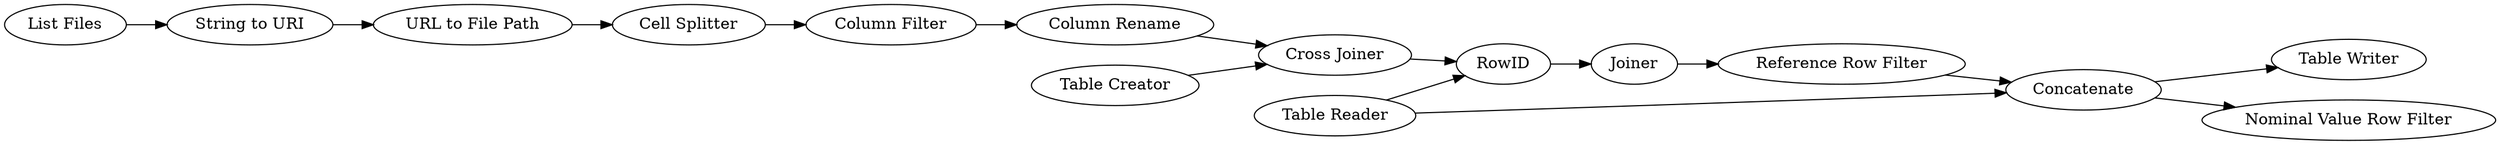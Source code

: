 digraph {
	1 [label="List Files"]
	12 [label="Table Creator"]
	13 [label="Cross Joiner"]
	18 [label=Concatenate]
	26 [label="Table Writer"]
	15 [label=Joiner]
	16 [label="Reference Row Filter"]
	17 [label=RowID]
	2 [label="String to URI"]
	3 [label="URL to File Path"]
	4 [label="Cell Splitter"]
	5 [label="Column Rename"]
	6 [label="Column Filter"]
	29 [label="Table Reader"]
	30 [label="Nominal Value Row Filter"]
	15 -> 16
	17 -> 15
	2 -> 3
	3 -> 4
	4 -> 6
	6 -> 5
	1 -> 2
	12 -> 13
	13 -> 17
	18 -> 26
	18 -> 30
	16 -> 18
	5 -> 13
	29 -> 17
	29 -> 18
	rankdir=LR
}
